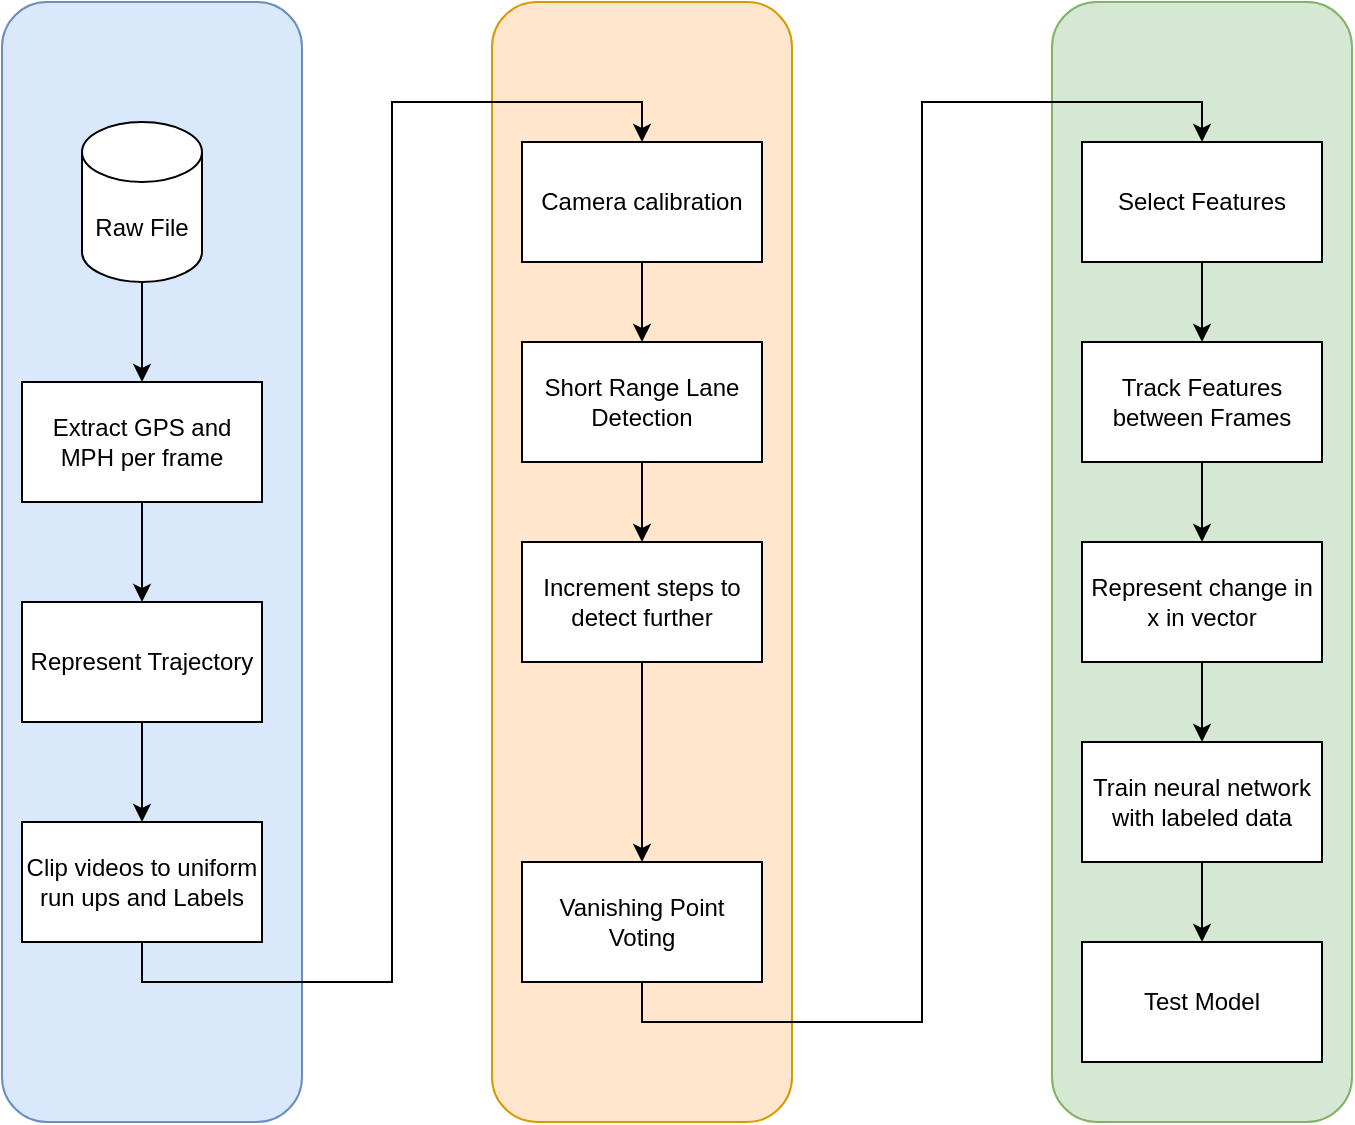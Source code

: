 <mxfile version="24.8.0">
  <diagram name="Page-1" id="aUg4efNbcIluYCmne4yZ">
    <mxGraphModel dx="1381" dy="790" grid="1" gridSize="10" guides="1" tooltips="1" connect="1" arrows="1" fold="1" page="1" pageScale="1" pageWidth="827" pageHeight="1169" math="0" shadow="0">
      <root>
        <mxCell id="0" />
        <mxCell id="1" parent="0" />
        <mxCell id="pGTYzzwHC-1MCCBXsBp7-31" value="" style="rounded=1;whiteSpace=wrap;html=1;fillColor=#d5e8d4;strokeColor=#82b366;" vertex="1" parent="1">
          <mxGeometry x="545" y="80" width="150" height="560" as="geometry" />
        </mxCell>
        <mxCell id="pGTYzzwHC-1MCCBXsBp7-30" value="" style="rounded=1;whiteSpace=wrap;html=1;fillColor=#ffe6cc;strokeColor=#d79b00;" vertex="1" parent="1">
          <mxGeometry x="265" y="80" width="150" height="560" as="geometry" />
        </mxCell>
        <mxCell id="pGTYzzwHC-1MCCBXsBp7-29" value="" style="rounded=1;whiteSpace=wrap;html=1;fillColor=#dae8fc;strokeColor=#6c8ebf;" vertex="1" parent="1">
          <mxGeometry x="20" y="80" width="150" height="560" as="geometry" />
        </mxCell>
        <mxCell id="pGTYzzwHC-1MCCBXsBp7-4" style="edgeStyle=orthogonalEdgeStyle;rounded=0;orthogonalLoop=1;jettySize=auto;html=1;exitX=0.5;exitY=1;exitDx=0;exitDy=0;exitPerimeter=0;entryX=0.5;entryY=0;entryDx=0;entryDy=0;" edge="1" parent="1" source="pGTYzzwHC-1MCCBXsBp7-2" target="pGTYzzwHC-1MCCBXsBp7-3">
          <mxGeometry relative="1" as="geometry" />
        </mxCell>
        <mxCell id="pGTYzzwHC-1MCCBXsBp7-2" value="Raw File" style="shape=cylinder3;whiteSpace=wrap;html=1;boundedLbl=1;backgroundOutline=1;size=15;" vertex="1" parent="1">
          <mxGeometry x="60" y="140" width="60" height="80" as="geometry" />
        </mxCell>
        <mxCell id="pGTYzzwHC-1MCCBXsBp7-8" value="" style="edgeStyle=orthogonalEdgeStyle;rounded=0;orthogonalLoop=1;jettySize=auto;html=1;" edge="1" parent="1" source="pGTYzzwHC-1MCCBXsBp7-3" target="pGTYzzwHC-1MCCBXsBp7-7">
          <mxGeometry relative="1" as="geometry" />
        </mxCell>
        <mxCell id="pGTYzzwHC-1MCCBXsBp7-3" value="Extract GPS and MPH per frame" style="rounded=0;whiteSpace=wrap;html=1;" vertex="1" parent="1">
          <mxGeometry x="30" y="270" width="120" height="60" as="geometry" />
        </mxCell>
        <mxCell id="pGTYzzwHC-1MCCBXsBp7-11" value="" style="edgeStyle=orthogonalEdgeStyle;rounded=0;orthogonalLoop=1;jettySize=auto;html=1;" edge="1" parent="1" source="pGTYzzwHC-1MCCBXsBp7-7" target="pGTYzzwHC-1MCCBXsBp7-10">
          <mxGeometry relative="1" as="geometry" />
        </mxCell>
        <mxCell id="pGTYzzwHC-1MCCBXsBp7-7" value="Represent Trajectory" style="rounded=0;whiteSpace=wrap;html=1;" vertex="1" parent="1">
          <mxGeometry x="30" y="380" width="120" height="60" as="geometry" />
        </mxCell>
        <mxCell id="pGTYzzwHC-1MCCBXsBp7-15" style="edgeStyle=orthogonalEdgeStyle;rounded=0;orthogonalLoop=1;jettySize=auto;html=1;exitX=0.5;exitY=1;exitDx=0;exitDy=0;entryX=0.5;entryY=0;entryDx=0;entryDy=0;" edge="1" parent="1" source="pGTYzzwHC-1MCCBXsBp7-10" target="pGTYzzwHC-1MCCBXsBp7-12">
          <mxGeometry relative="1" as="geometry" />
        </mxCell>
        <mxCell id="pGTYzzwHC-1MCCBXsBp7-10" value="Clip videos to uniform run ups and Labels" style="rounded=0;whiteSpace=wrap;html=1;" vertex="1" parent="1">
          <mxGeometry x="30" y="490" width="120" height="60" as="geometry" />
        </mxCell>
        <mxCell id="pGTYzzwHC-1MCCBXsBp7-14" value="" style="edgeStyle=orthogonalEdgeStyle;rounded=0;orthogonalLoop=1;jettySize=auto;html=1;" edge="1" parent="1" source="pGTYzzwHC-1MCCBXsBp7-12" target="pGTYzzwHC-1MCCBXsBp7-13">
          <mxGeometry relative="1" as="geometry" />
        </mxCell>
        <mxCell id="pGTYzzwHC-1MCCBXsBp7-12" value="Camera calibration" style="rounded=0;whiteSpace=wrap;html=1;" vertex="1" parent="1">
          <mxGeometry x="280" y="150" width="120" height="60" as="geometry" />
        </mxCell>
        <mxCell id="pGTYzzwHC-1MCCBXsBp7-17" style="edgeStyle=orthogonalEdgeStyle;rounded=0;orthogonalLoop=1;jettySize=auto;html=1;exitX=0.5;exitY=1;exitDx=0;exitDy=0;" edge="1" parent="1" source="pGTYzzwHC-1MCCBXsBp7-13" target="pGTYzzwHC-1MCCBXsBp7-16">
          <mxGeometry relative="1" as="geometry" />
        </mxCell>
        <mxCell id="pGTYzzwHC-1MCCBXsBp7-13" value="Short Range Lane Detection" style="rounded=0;whiteSpace=wrap;html=1;" vertex="1" parent="1">
          <mxGeometry x="280" y="250" width="120" height="60" as="geometry" />
        </mxCell>
        <mxCell id="pGTYzzwHC-1MCCBXsBp7-22" style="edgeStyle=orthogonalEdgeStyle;rounded=0;orthogonalLoop=1;jettySize=auto;html=1;exitX=0.5;exitY=1;exitDx=0;exitDy=0;entryX=0.5;entryY=0;entryDx=0;entryDy=0;" edge="1" parent="1" source="pGTYzzwHC-1MCCBXsBp7-16" target="pGTYzzwHC-1MCCBXsBp7-18">
          <mxGeometry relative="1" as="geometry" />
        </mxCell>
        <mxCell id="pGTYzzwHC-1MCCBXsBp7-16" value="Increment steps to detect further" style="rounded=0;whiteSpace=wrap;html=1;" vertex="1" parent="1">
          <mxGeometry x="280" y="350" width="120" height="60" as="geometry" />
        </mxCell>
        <mxCell id="pGTYzzwHC-1MCCBXsBp7-23" style="edgeStyle=orthogonalEdgeStyle;rounded=0;orthogonalLoop=1;jettySize=auto;html=1;exitX=0.5;exitY=1;exitDx=0;exitDy=0;entryX=0.5;entryY=0;entryDx=0;entryDy=0;" edge="1" parent="1" source="pGTYzzwHC-1MCCBXsBp7-18" target="pGTYzzwHC-1MCCBXsBp7-19">
          <mxGeometry relative="1" as="geometry" />
        </mxCell>
        <mxCell id="pGTYzzwHC-1MCCBXsBp7-18" value="Vanishing Point Voting" style="rounded=0;whiteSpace=wrap;html=1;" vertex="1" parent="1">
          <mxGeometry x="280" y="510" width="120" height="60" as="geometry" />
        </mxCell>
        <mxCell id="pGTYzzwHC-1MCCBXsBp7-21" value="" style="edgeStyle=orthogonalEdgeStyle;rounded=0;orthogonalLoop=1;jettySize=auto;html=1;" edge="1" parent="1" source="pGTYzzwHC-1MCCBXsBp7-19" target="pGTYzzwHC-1MCCBXsBp7-20">
          <mxGeometry relative="1" as="geometry" />
        </mxCell>
        <mxCell id="pGTYzzwHC-1MCCBXsBp7-19" value="Select Features" style="rounded=0;whiteSpace=wrap;html=1;" vertex="1" parent="1">
          <mxGeometry x="560" y="150" width="120" height="60" as="geometry" />
        </mxCell>
        <mxCell id="pGTYzzwHC-1MCCBXsBp7-25" style="edgeStyle=orthogonalEdgeStyle;rounded=0;orthogonalLoop=1;jettySize=auto;html=1;exitX=0.5;exitY=1;exitDx=0;exitDy=0;entryX=0.5;entryY=0;entryDx=0;entryDy=0;" edge="1" parent="1" source="pGTYzzwHC-1MCCBXsBp7-20" target="pGTYzzwHC-1MCCBXsBp7-24">
          <mxGeometry relative="1" as="geometry" />
        </mxCell>
        <mxCell id="pGTYzzwHC-1MCCBXsBp7-20" value="Track Features between Frames" style="whiteSpace=wrap;html=1;rounded=0;" vertex="1" parent="1">
          <mxGeometry x="560" y="250" width="120" height="60" as="geometry" />
        </mxCell>
        <mxCell id="pGTYzzwHC-1MCCBXsBp7-27" style="edgeStyle=orthogonalEdgeStyle;rounded=0;orthogonalLoop=1;jettySize=auto;html=1;exitX=0.5;exitY=1;exitDx=0;exitDy=0;" edge="1" parent="1" source="pGTYzzwHC-1MCCBXsBp7-24" target="pGTYzzwHC-1MCCBXsBp7-26">
          <mxGeometry relative="1" as="geometry" />
        </mxCell>
        <mxCell id="pGTYzzwHC-1MCCBXsBp7-24" value="Represent change in x in vector" style="rounded=0;whiteSpace=wrap;html=1;" vertex="1" parent="1">
          <mxGeometry x="560" y="350" width="120" height="60" as="geometry" />
        </mxCell>
        <mxCell id="pGTYzzwHC-1MCCBXsBp7-33" style="edgeStyle=orthogonalEdgeStyle;rounded=0;orthogonalLoop=1;jettySize=auto;html=1;exitX=0.5;exitY=1;exitDx=0;exitDy=0;" edge="1" parent="1" source="pGTYzzwHC-1MCCBXsBp7-26" target="pGTYzzwHC-1MCCBXsBp7-32">
          <mxGeometry relative="1" as="geometry" />
        </mxCell>
        <mxCell id="pGTYzzwHC-1MCCBXsBp7-26" value="Train neural network with labeled data" style="rounded=0;whiteSpace=wrap;html=1;" vertex="1" parent="1">
          <mxGeometry x="560" y="450" width="120" height="60" as="geometry" />
        </mxCell>
        <mxCell id="pGTYzzwHC-1MCCBXsBp7-32" value="Test Model" style="rounded=0;whiteSpace=wrap;html=1;" vertex="1" parent="1">
          <mxGeometry x="560" y="550" width="120" height="60" as="geometry" />
        </mxCell>
      </root>
    </mxGraphModel>
  </diagram>
</mxfile>
